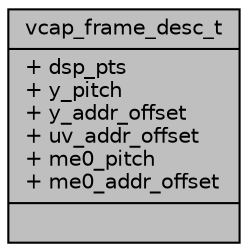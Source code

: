 digraph "vcap_frame_desc_t"
{
 // INTERACTIVE_SVG=YES
 // LATEX_PDF_SIZE
  bgcolor="transparent";
  edge [fontname="Helvetica",fontsize="10",labelfontname="Helvetica",labelfontsize="10"];
  node [fontname="Helvetica",fontsize="10",shape=record];
  Node1 [label="{vcap_frame_desc_t\n|+ dsp_pts\l+ y_pitch\l+ y_addr_offset\l+ uv_addr_offset\l+ me0_pitch\l+ me0_addr_offset\l|}",height=0.2,width=0.4,color="black", fillcolor="grey75", style="filled", fontcolor="black",tooltip=" "];
}
